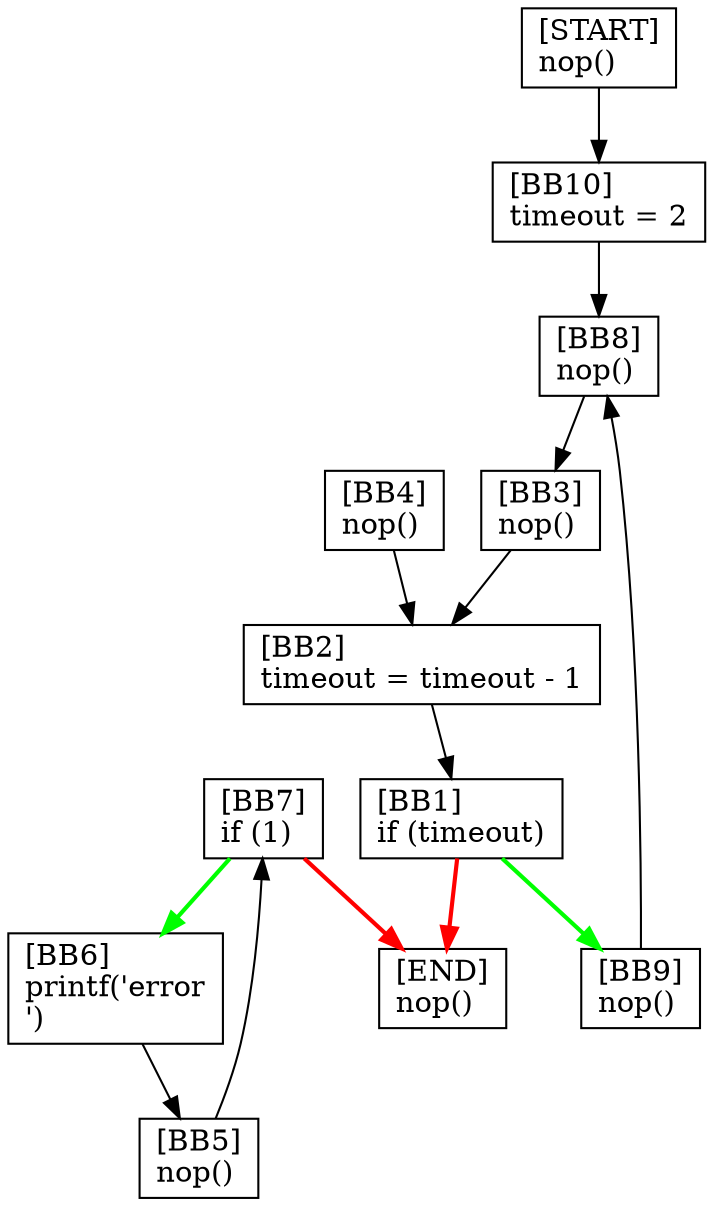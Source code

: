 digraph {
  node [shape=box]
  BB10 [label="[BB10]\ltimeout = 2\l"];
  BB9 [label="[BB9]\lnop()\l"];
  BB8 [label="[BB8]\lnop()\l"];
  BB7 [label="[BB7]\lif (1)\l"];
  BB6 [label="[BB6]\lprintf('error\n')\l"];
  BB1 [label="[BB1]\lif (timeout)\l"];
  START [label="[START]\lnop()\l"];
  END [label="[END]\lnop()\l"];
  BB2 [label="[BB2]\ltimeout = timeout - 1\l"];
  BB3 [label="[BB3]\lnop()\l"];
  BB4 [label="[BB4]\lnop()\l"];
  BB5 [label="[BB5]\lnop()\l"];
  BB6 -> BB5;
  START -> BB10;
  BB7 -> END [color=red, penwidth=2];
  BB1 -> END [color=red, penwidth=2];
  BB7 -> BB6 [color=green, penwidth=2];
  BB1 -> BB9 [color=green, penwidth=2];
  BB8 -> BB3;
  BB9 -> BB8;
  BB5 -> BB7;
  BB10 -> BB8;
  BB3 -> BB2;
  BB2 -> BB1;
  BB4 -> BB2;
}
